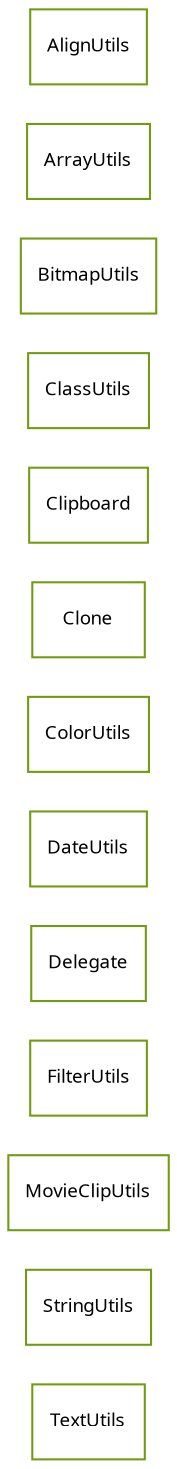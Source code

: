 strict digraph class_diagram {
  rankdir=LR;
  TypeTextUtils[
    label="TextUtils",
    URL="TextUtils.html",
    tooltip="com.sekati.utils.TextUtils",
    fontname="Verdana",
    fontsize="9"
    color="#729b12"
    shape="record"
  ];
  TypeStringUtils[
    label="StringUtils",
    URL="StringUtils.html",
    tooltip="com.sekati.utils.StringUtils",
    fontname="Verdana",
    fontsize="9"
    color="#729b12"
    shape="record"
  ];
  TypeMovieClipUtils[
    label="MovieClipUtils",
    URL="MovieClipUtils.html",
    tooltip="com.sekati.utils.MovieClipUtils",
    fontname="Verdana",
    fontsize="9"
    color="#729b12"
    shape="record"
  ];
  TypeFilterUtils[
    label="FilterUtils",
    URL="FilterUtils.html",
    tooltip="com.sekati.utils.FilterUtils",
    fontname="Verdana",
    fontsize="9"
    color="#729b12"
    shape="record"
  ];
  TypeDelegate[
    label="Delegate",
    URL="Delegate.html",
    tooltip="com.sekati.utils.Delegate",
    fontname="Verdana",
    fontsize="9"
    color="#729b12"
    shape="record"
  ];
  TypeDateUtils[
    label="DateUtils",
    URL="DateUtils.html",
    tooltip="com.sekati.utils.DateUtils",
    fontname="Verdana",
    fontsize="9"
    color="#729b12"
    shape="record"
  ];
  TypeColorUtils[
    label="ColorUtils",
    URL="ColorUtils.html",
    tooltip="com.sekati.utils.ColorUtils",
    fontname="Verdana",
    fontsize="9"
    color="#729b12"
    shape="record"
  ];
  TypeClone[
    label="Clone",
    URL="Clone.html",
    tooltip="com.sekati.utils.Clone",
    fontname="Verdana",
    fontsize="9"
    color="#729b12"
    shape="record"
  ];
  TypeClipboard[
    label="Clipboard",
    URL="Clipboard.html",
    tooltip="com.sekati.utils.Clipboard",
    fontname="Verdana",
    fontsize="9"
    color="#729b12"
    shape="record"
  ];
  TypeClassUtils[
    label="ClassUtils",
    URL="ClassUtils.html",
    tooltip="com.sekati.utils.ClassUtils",
    fontname="Verdana",
    fontsize="9"
    color="#729b12"
    shape="record"
  ];
  TypeBitmapUtils[
    label="BitmapUtils",
    URL="BitmapUtils.html",
    tooltip="com.sekati.utils.BitmapUtils",
    fontname="Verdana",
    fontsize="9"
    color="#729b12"
    shape="record"
  ];
  TypeArrayUtils[
    label="ArrayUtils",
    URL="ArrayUtils.html",
    tooltip="com.sekati.utils.ArrayUtils",
    fontname="Verdana",
    fontsize="9"
    color="#729b12"
    shape="record"
  ];
  TypeAlignUtils[
    label="AlignUtils",
    URL="AlignUtils.html",
    tooltip="com.sekati.utils.AlignUtils",
    fontname="Verdana",
    fontsize="9"
    color="#729b12"
    shape="record"
  ];
}
